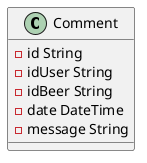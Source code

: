 @startuml Class Comment
class Comment {
    - id String
    - idUser String
    - idBeer String
    - date DateTime
    - message String
}
@enduml